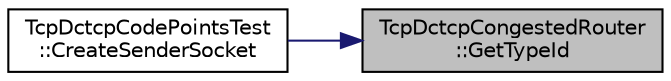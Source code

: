 digraph "TcpDctcpCongestedRouter::GetTypeId"
{
 // LATEX_PDF_SIZE
  edge [fontname="Helvetica",fontsize="10",labelfontname="Helvetica",labelfontsize="10"];
  node [fontname="Helvetica",fontsize="10",shape=record];
  rankdir="RL";
  Node1 [label="TcpDctcpCongestedRouter\l::GetTypeId",height=0.2,width=0.4,color="black", fillcolor="grey75", style="filled", fontcolor="black",tooltip="Get the type ID."];
  Node1 -> Node2 [dir="back",color="midnightblue",fontsize="10",style="solid",fontname="Helvetica"];
  Node2 [label="TcpDctcpCodePointsTest\l::CreateSenderSocket",height=0.2,width=0.4,color="black", fillcolor="white", style="filled",URL="$class_tcp_dctcp_code_points_test.html#a3fc552181fbffeab45005090bb32cdf7",tooltip="Create and install the socket to install on the sender."];
}
